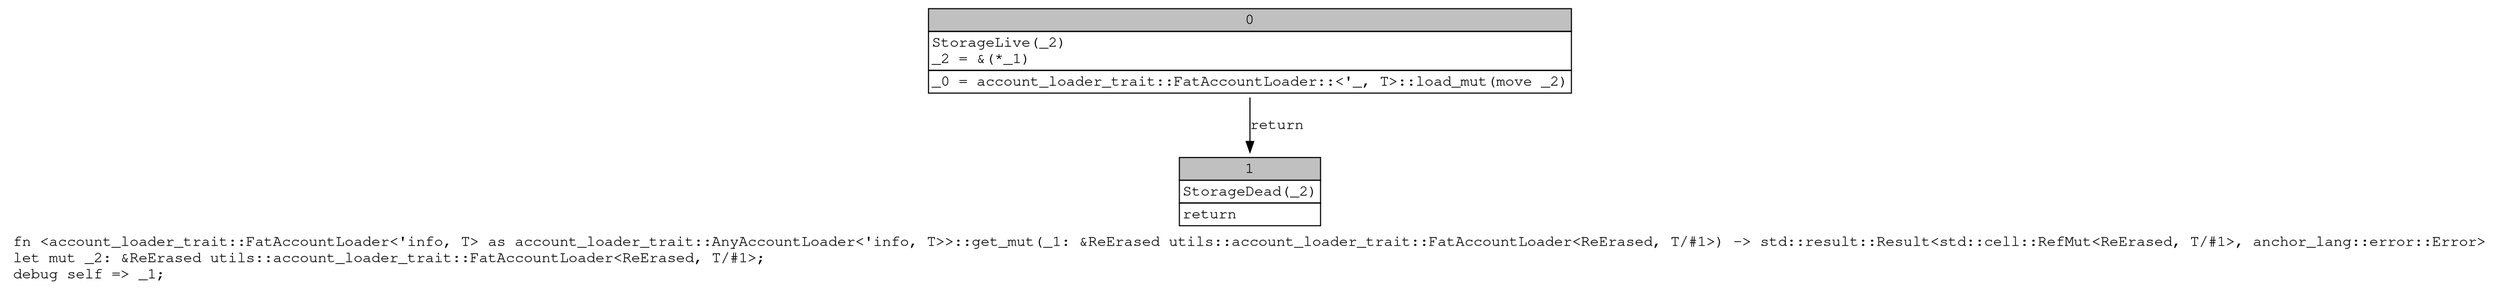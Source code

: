 digraph Mir_0_2140 {
    graph [fontname="Courier, monospace"];
    node [fontname="Courier, monospace"];
    edge [fontname="Courier, monospace"];
    label=<fn &lt;account_loader_trait::FatAccountLoader&lt;'info, T&gt; as account_loader_trait::AnyAccountLoader&lt;'info, T&gt;&gt;::get_mut(_1: &amp;ReErased utils::account_loader_trait::FatAccountLoader&lt;ReErased, T/#1&gt;) -&gt; std::result::Result&lt;std::cell::RefMut&lt;ReErased, T/#1&gt;, anchor_lang::error::Error&gt;<br align="left"/>let mut _2: &amp;ReErased utils::account_loader_trait::FatAccountLoader&lt;ReErased, T/#1&gt;;<br align="left"/>debug self =&gt; _1;<br align="left"/>>;
    bb0__0_2140 [shape="none", label=<<table border="0" cellborder="1" cellspacing="0"><tr><td bgcolor="gray" align="center" colspan="1">0</td></tr><tr><td align="left" balign="left">StorageLive(_2)<br/>_2 = &amp;(*_1)<br/></td></tr><tr><td align="left">_0 = account_loader_trait::FatAccountLoader::&lt;'_, T&gt;::load_mut(move _2)</td></tr></table>>];
    bb1__0_2140 [shape="none", label=<<table border="0" cellborder="1" cellspacing="0"><tr><td bgcolor="gray" align="center" colspan="1">1</td></tr><tr><td align="left" balign="left">StorageDead(_2)<br/></td></tr><tr><td align="left">return</td></tr></table>>];
    bb0__0_2140 -> bb1__0_2140 [label="return"];
}
